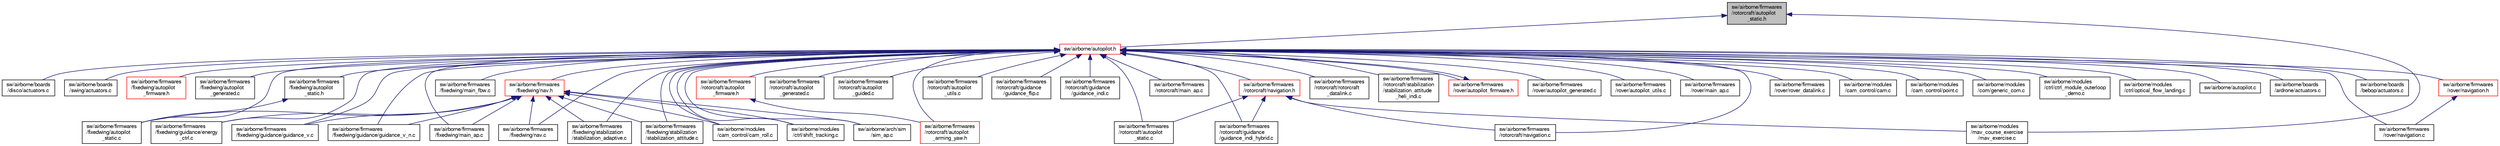 digraph "sw/airborne/firmwares/rotorcraft/autopilot_static.h"
{
  edge [fontname="FreeSans",fontsize="10",labelfontname="FreeSans",labelfontsize="10"];
  node [fontname="FreeSans",fontsize="10",shape=record];
  Node1 [label="sw/airborne/firmwares\l/rotorcraft/autopilot\l_static.h",height=0.2,width=0.4,color="black", fillcolor="grey75", style="filled", fontcolor="black"];
  Node1 -> Node2 [dir="back",color="midnightblue",fontsize="10",style="solid",fontname="FreeSans"];
  Node2 [label="sw/airborne/autopilot.h",height=0.2,width=0.4,color="red", fillcolor="white", style="filled",URL="$autopilot_8h.html",tooltip="Core autopilot interface common to all firmwares. "];
  Node2 -> Node3 [dir="back",color="midnightblue",fontsize="10",style="solid",fontname="FreeSans"];
  Node3 [label="sw/airborne/arch/sim\l/sim_ap.c",height=0.2,width=0.4,color="black", fillcolor="white", style="filled",URL="$sim__ap_8c.html"];
  Node2 -> Node4 [dir="back",color="midnightblue",fontsize="10",style="solid",fontname="FreeSans"];
  Node4 [label="sw/airborne/autopilot.c",height=0.2,width=0.4,color="black", fillcolor="white", style="filled",URL="$autopilot_8c.html",tooltip="Core autopilot interface common to all firmwares. "];
  Node2 -> Node5 [dir="back",color="midnightblue",fontsize="10",style="solid",fontname="FreeSans"];
  Node5 [label="sw/airborne/boards\l/ardrone/actuators.c",height=0.2,width=0.4,color="black", fillcolor="white", style="filled",URL="$boards_2ardrone_2actuators_8c.html",tooltip="Actuator driver for ardrone2 version. "];
  Node2 -> Node6 [dir="back",color="midnightblue",fontsize="10",style="solid",fontname="FreeSans"];
  Node6 [label="sw/airborne/boards\l/bebop/actuators.c",height=0.2,width=0.4,color="black", fillcolor="white", style="filled",URL="$boards_2bebop_2actuators_8c.html",tooltip="Actuator driver for the bebop and bebop 2. "];
  Node2 -> Node7 [dir="back",color="midnightblue",fontsize="10",style="solid",fontname="FreeSans"];
  Node7 [label="sw/airborne/boards\l/disco/actuators.c",height=0.2,width=0.4,color="black", fillcolor="white", style="filled",URL="$boards_2disco_2actuators_8c.html",tooltip="Actuator driver for the Parrot Disco. "];
  Node2 -> Node8 [dir="back",color="midnightblue",fontsize="10",style="solid",fontname="FreeSans"];
  Node8 [label="sw/airborne/boards\l/swing/actuators.c",height=0.2,width=0.4,color="black", fillcolor="white", style="filled",URL="$boards_2swing_2actuators_8c.html",tooltip="Actuator driver for the swing. "];
  Node2 -> Node9 [dir="back",color="midnightblue",fontsize="10",style="solid",fontname="FreeSans"];
  Node9 [label="sw/airborne/firmwares\l/fixedwing/autopilot\l_firmware.h",height=0.2,width=0.4,color="red", fillcolor="white", style="filled",URL="$fixedwing_2autopilot__firmware_8h.html",tooltip="Fixedwing specific autopilot interface and initialization. "];
  Node2 -> Node10 [dir="back",color="midnightblue",fontsize="10",style="solid",fontname="FreeSans"];
  Node10 [label="sw/airborne/firmwares\l/fixedwing/autopilot\l_generated.c",height=0.2,width=0.4,color="black", fillcolor="white", style="filled",URL="$fixedwing_2autopilot__generated_8c.html",tooltip="Generated autopilot implementation. "];
  Node2 -> Node11 [dir="back",color="midnightblue",fontsize="10",style="solid",fontname="FreeSans"];
  Node11 [label="sw/airborne/firmwares\l/fixedwing/autopilot\l_static.c",height=0.2,width=0.4,color="black", fillcolor="white", style="filled",URL="$fixedwing_2autopilot__static_8c.html"];
  Node2 -> Node12 [dir="back",color="midnightblue",fontsize="10",style="solid",fontname="FreeSans"];
  Node12 [label="sw/airborne/firmwares\l/fixedwing/autopilot\l_static.h",height=0.2,width=0.4,color="black", fillcolor="white", style="filled",URL="$fixedwing_2autopilot__static_8h.html",tooltip="Fixedwing autopilot modes (static implementation). "];
  Node12 -> Node11 [dir="back",color="midnightblue",fontsize="10",style="solid",fontname="FreeSans"];
  Node2 -> Node13 [dir="back",color="midnightblue",fontsize="10",style="solid",fontname="FreeSans"];
  Node13 [label="sw/airborne/firmwares\l/fixedwing/guidance/energy\l_ctrl.c",height=0.2,width=0.4,color="black", fillcolor="white", style="filled",URL="$energy__ctrl_8c.html",tooltip="Total Energy (speed + height) control for fixed wing vehicles. "];
  Node2 -> Node14 [dir="back",color="midnightblue",fontsize="10",style="solid",fontname="FreeSans"];
  Node14 [label="sw/airborne/firmwares\l/fixedwing/guidance/guidance_v.c",height=0.2,width=0.4,color="black", fillcolor="white", style="filled",URL="$fixedwing_2guidance_2guidance__v_8c.html",tooltip="Vertical control for fixed wing vehicles. "];
  Node2 -> Node15 [dir="back",color="midnightblue",fontsize="10",style="solid",fontname="FreeSans"];
  Node15 [label="sw/airborne/firmwares\l/fixedwing/guidance/guidance_v_n.c",height=0.2,width=0.4,color="black", fillcolor="white", style="filled",URL="$guidance__v__n_8c.html",tooltip="\"New\" vertical control for fixed wing vehicles. "];
  Node2 -> Node16 [dir="back",color="midnightblue",fontsize="10",style="solid",fontname="FreeSans"];
  Node16 [label="sw/airborne/firmwares\l/fixedwing/main_ap.c",height=0.2,width=0.4,color="black", fillcolor="white", style="filled",URL="$fixedwing_2main__ap_8c.html",tooltip="AP ( AutoPilot ) tasks. "];
  Node2 -> Node17 [dir="back",color="midnightblue",fontsize="10",style="solid",fontname="FreeSans"];
  Node17 [label="sw/airborne/firmwares\l/fixedwing/main_fbw.c",height=0.2,width=0.4,color="black", fillcolor="white", style="filled",URL="$fixedwing_2main__fbw_8c.html",tooltip="FBW ( FlyByWire ) process. "];
  Node2 -> Node18 [dir="back",color="midnightblue",fontsize="10",style="solid",fontname="FreeSans"];
  Node18 [label="sw/airborne/firmwares\l/fixedwing/nav.c",height=0.2,width=0.4,color="black", fillcolor="white", style="filled",URL="$nav_8c.html",tooltip="Fixedwing functions to compute navigation. "];
  Node2 -> Node19 [dir="back",color="midnightblue",fontsize="10",style="solid",fontname="FreeSans"];
  Node19 [label="sw/airborne/firmwares\l/fixedwing/nav.h",height=0.2,width=0.4,color="red", fillcolor="white", style="filled",URL="$nav_8h.html",tooltip="Fixedwing Navigation library. "];
  Node19 -> Node3 [dir="back",color="midnightblue",fontsize="10",style="solid",fontname="FreeSans"];
  Node19 -> Node11 [dir="back",color="midnightblue",fontsize="10",style="solid",fontname="FreeSans"];
  Node19 -> Node13 [dir="back",color="midnightblue",fontsize="10",style="solid",fontname="FreeSans"];
  Node19 -> Node14 [dir="back",color="midnightblue",fontsize="10",style="solid",fontname="FreeSans"];
  Node19 -> Node15 [dir="back",color="midnightblue",fontsize="10",style="solid",fontname="FreeSans"];
  Node19 -> Node16 [dir="back",color="midnightblue",fontsize="10",style="solid",fontname="FreeSans"];
  Node19 -> Node18 [dir="back",color="midnightblue",fontsize="10",style="solid",fontname="FreeSans"];
  Node19 -> Node20 [dir="back",color="midnightblue",fontsize="10",style="solid",fontname="FreeSans"];
  Node20 [label="sw/airborne/firmwares\l/fixedwing/stabilization\l/stabilization_adaptive.c",height=0.2,width=0.4,color="black", fillcolor="white", style="filled",URL="$stabilization__adaptive_8c.html",tooltip="Fixed wing adaptive control. "];
  Node19 -> Node21 [dir="back",color="midnightblue",fontsize="10",style="solid",fontname="FreeSans"];
  Node21 [label="sw/airborne/firmwares\l/fixedwing/stabilization\l/stabilization_attitude.c",height=0.2,width=0.4,color="black", fillcolor="white", style="filled",URL="$stabilization__attitude_8c.html",tooltip="Fixed wing horizontal control. "];
  Node19 -> Node22 [dir="back",color="midnightblue",fontsize="10",style="solid",fontname="FreeSans"];
  Node22 [label="sw/airborne/modules\l/cam_control/cam_roll.c",height=0.2,width=0.4,color="black", fillcolor="white", style="filled",URL="$cam__roll_8c.html"];
  Node19 -> Node23 [dir="back",color="midnightblue",fontsize="10",style="solid",fontname="FreeSans"];
  Node23 [label="sw/airborne/modules\l/ctrl/shift_tracking.c",height=0.2,width=0.4,color="black", fillcolor="white", style="filled",URL="$shift__tracking_8c.html"];
  Node2 -> Node20 [dir="back",color="midnightblue",fontsize="10",style="solid",fontname="FreeSans"];
  Node2 -> Node21 [dir="back",color="midnightblue",fontsize="10",style="solid",fontname="FreeSans"];
  Node2 -> Node24 [dir="back",color="midnightblue",fontsize="10",style="solid",fontname="FreeSans"];
  Node24 [label="sw/airborne/firmwares\l/rotorcraft/autopilot\l_firmware.h",height=0.2,width=0.4,color="red", fillcolor="white", style="filled",URL="$rotorcraft_2autopilot__firmware_8h.html",tooltip="Rotorcraft specific autopilot interface and initialization. "];
  Node24 -> Node25 [dir="back",color="midnightblue",fontsize="10",style="solid",fontname="FreeSans"];
  Node25 [label="sw/airborne/firmwares\l/rotorcraft/autopilot\l_arming_yaw.h",height=0.2,width=0.4,color="red", fillcolor="white", style="filled",URL="$autopilot__arming__yaw_8h.html",tooltip="Arm the motors by with max yaw stick. "];
  Node2 -> Node25 [dir="back",color="midnightblue",fontsize="10",style="solid",fontname="FreeSans"];
  Node2 -> Node26 [dir="back",color="midnightblue",fontsize="10",style="solid",fontname="FreeSans"];
  Node26 [label="sw/airborne/firmwares\l/rotorcraft/autopilot\l_generated.c",height=0.2,width=0.4,color="black", fillcolor="white", style="filled",URL="$rotorcraft_2autopilot__generated_8c.html",tooltip="Generated autopilot implementation. "];
  Node2 -> Node27 [dir="back",color="midnightblue",fontsize="10",style="solid",fontname="FreeSans"];
  Node27 [label="sw/airborne/firmwares\l/rotorcraft/autopilot\l_guided.c",height=0.2,width=0.4,color="black", fillcolor="white", style="filled",URL="$autopilot__guided_8c.html",tooltip="Autopilot guided mode interface. "];
  Node2 -> Node28 [dir="back",color="midnightblue",fontsize="10",style="solid",fontname="FreeSans"];
  Node28 [label="sw/airborne/firmwares\l/rotorcraft/autopilot\l_static.c",height=0.2,width=0.4,color="black", fillcolor="white", style="filled",URL="$rotorcraft_2autopilot__static_8c.html",tooltip="Static autopilot implementation. "];
  Node2 -> Node29 [dir="back",color="midnightblue",fontsize="10",style="solid",fontname="FreeSans"];
  Node29 [label="sw/airborne/firmwares\l/rotorcraft/autopilot\l_utils.c",height=0.2,width=0.4,color="black", fillcolor="white", style="filled",URL="$rotorcraft_2autopilot__utils_8c.html",tooltip="Utility functions and includes for autopilots. "];
  Node2 -> Node30 [dir="back",color="midnightblue",fontsize="10",style="solid",fontname="FreeSans"];
  Node30 [label="sw/airborne/firmwares\l/rotorcraft/guidance\l/guidance_flip.c",height=0.2,width=0.4,color="black", fillcolor="white", style="filled",URL="$guidance__flip_8c.html",tooltip="Open Loop guidance for making a flip. "];
  Node2 -> Node31 [dir="back",color="midnightblue",fontsize="10",style="solid",fontname="FreeSans"];
  Node31 [label="sw/airborne/firmwares\l/rotorcraft/guidance\l/guidance_indi.c",height=0.2,width=0.4,color="black", fillcolor="white", style="filled",URL="$guidance__indi_8c.html",tooltip="A guidance mode based on Incremental Nonlinear Dynamic Inversion. "];
  Node2 -> Node32 [dir="back",color="midnightblue",fontsize="10",style="solid",fontname="FreeSans"];
  Node32 [label="sw/airborne/firmwares\l/rotorcraft/guidance\l/guidance_indi_hybrid.c",height=0.2,width=0.4,color="black", fillcolor="white", style="filled",URL="$guidance__indi__hybrid_8c.html",tooltip="A guidance mode based on Incremental Nonlinear Dynamic Inversion Come to IROS2016 to learn more! ..."];
  Node2 -> Node33 [dir="back",color="midnightblue",fontsize="10",style="solid",fontname="FreeSans"];
  Node33 [label="sw/airborne/firmwares\l/rotorcraft/main_ap.c",height=0.2,width=0.4,color="black", fillcolor="white", style="filled",URL="$rotorcraft_2main__ap_8c.html",tooltip="Rotorcraft main loop. "];
  Node2 -> Node34 [dir="back",color="midnightblue",fontsize="10",style="solid",fontname="FreeSans"];
  Node34 [label="sw/airborne/firmwares\l/rotorcraft/navigation.c",height=0.2,width=0.4,color="black", fillcolor="white", style="filled",URL="$rotorcraft_2navigation_8c.html",tooltip="Rotorcraft navigation functions. "];
  Node2 -> Node35 [dir="back",color="midnightblue",fontsize="10",style="solid",fontname="FreeSans"];
  Node35 [label="sw/airborne/firmwares\l/rotorcraft/navigation.h",height=0.2,width=0.4,color="red", fillcolor="white", style="filled",URL="$rotorcraft_2navigation_8h.html",tooltip="Rotorcraft navigation functions. "];
  Node35 -> Node28 [dir="back",color="midnightblue",fontsize="10",style="solid",fontname="FreeSans"];
  Node35 -> Node32 [dir="back",color="midnightblue",fontsize="10",style="solid",fontname="FreeSans"];
  Node35 -> Node34 [dir="back",color="midnightblue",fontsize="10",style="solid",fontname="FreeSans"];
  Node35 -> Node36 [dir="back",color="midnightblue",fontsize="10",style="solid",fontname="FreeSans"];
  Node36 [label="sw/airborne/modules\l/mav_course_exercise\l/mav_exercise.c",height=0.2,width=0.4,color="black", fillcolor="white", style="filled",URL="$mav__exercise_8c.html"];
  Node2 -> Node37 [dir="back",color="midnightblue",fontsize="10",style="solid",fontname="FreeSans"];
  Node37 [label="sw/airborne/firmwares\l/rotorcraft/rotorcraft\l_datalink.c",height=0.2,width=0.4,color="black", fillcolor="white", style="filled",URL="$rotorcraft__datalink_8c.html",tooltip="Handling of messages coming from ground and other A/Cs. "];
  Node2 -> Node38 [dir="back",color="midnightblue",fontsize="10",style="solid",fontname="FreeSans"];
  Node38 [label="sw/airborne/firmwares\l/rotorcraft/stabilization\l/stabilization_attitude\l_heli_indi.c",height=0.2,width=0.4,color="black", fillcolor="white", style="filled",URL="$stabilization__attitude__heli__indi_8c.html",tooltip="Helicopter quaternion INDI attitude stabilization. "];
  Node2 -> Node39 [dir="back",color="midnightblue",fontsize="10",style="solid",fontname="FreeSans"];
  Node39 [label="sw/airborne/firmwares\l/rover/autopilot_firmware.h",height=0.2,width=0.4,color="red", fillcolor="white", style="filled",URL="$rover_2autopilot__firmware_8h.html",tooltip="Rover specific autopilot interface and initialization. "];
  Node39 -> Node2 [dir="back",color="midnightblue",fontsize="10",style="solid",fontname="FreeSans"];
  Node2 -> Node40 [dir="back",color="midnightblue",fontsize="10",style="solid",fontname="FreeSans"];
  Node40 [label="sw/airborne/firmwares\l/rover/autopilot_generated.c",height=0.2,width=0.4,color="black", fillcolor="white", style="filled",URL="$rover_2autopilot__generated_8c.html",tooltip="Generated autopilot implementation. "];
  Node2 -> Node41 [dir="back",color="midnightblue",fontsize="10",style="solid",fontname="FreeSans"];
  Node41 [label="sw/airborne/firmwares\l/rover/autopilot_utils.c",height=0.2,width=0.4,color="black", fillcolor="white", style="filled",URL="$rover_2autopilot__utils_8c.html",tooltip="Utility functions and includes for autopilots. "];
  Node2 -> Node42 [dir="back",color="midnightblue",fontsize="10",style="solid",fontname="FreeSans"];
  Node42 [label="sw/airborne/firmwares\l/rover/main_ap.c",height=0.2,width=0.4,color="black", fillcolor="white", style="filled",URL="$rover_2main__ap_8c.html",tooltip="Rover main loop. "];
  Node2 -> Node43 [dir="back",color="midnightblue",fontsize="10",style="solid",fontname="FreeSans"];
  Node43 [label="sw/airborne/firmwares\l/rover/navigation.c",height=0.2,width=0.4,color="black", fillcolor="white", style="filled",URL="$rover_2navigation_8c.html",tooltip="Rover navigation functions. "];
  Node2 -> Node44 [dir="back",color="midnightblue",fontsize="10",style="solid",fontname="FreeSans"];
  Node44 [label="sw/airborne/firmwares\l/rover/navigation.h",height=0.2,width=0.4,color="red", fillcolor="white", style="filled",URL="$rover_2navigation_8h.html",tooltip="Rover navigation functions. "];
  Node44 -> Node43 [dir="back",color="midnightblue",fontsize="10",style="solid",fontname="FreeSans"];
  Node2 -> Node45 [dir="back",color="midnightblue",fontsize="10",style="solid",fontname="FreeSans"];
  Node45 [label="sw/airborne/firmwares\l/rover/rover_datalink.c",height=0.2,width=0.4,color="black", fillcolor="white", style="filled",URL="$rover__datalink_8c.html",tooltip="Handling of messages coming from ground and other A/Cs. "];
  Node2 -> Node46 [dir="back",color="midnightblue",fontsize="10",style="solid",fontname="FreeSans"];
  Node46 [label="sw/airborne/modules\l/cam_control/cam.c",height=0.2,width=0.4,color="black", fillcolor="white", style="filled",URL="$cam_8c.html",tooltip="Pan/Tilt camera library. "];
  Node2 -> Node22 [dir="back",color="midnightblue",fontsize="10",style="solid",fontname="FreeSans"];
  Node2 -> Node47 [dir="back",color="midnightblue",fontsize="10",style="solid",fontname="FreeSans"];
  Node47 [label="sw/airborne/modules\l/cam_control/point.c",height=0.2,width=0.4,color="black", fillcolor="white", style="filled",URL="$point_8c.html",tooltip="Determines camera pan and tilt angles. "];
  Node2 -> Node48 [dir="back",color="midnightblue",fontsize="10",style="solid",fontname="FreeSans"];
  Node48 [label="sw/airborne/modules\l/com/generic_com.c",height=0.2,width=0.4,color="black", fillcolor="white", style="filled",URL="$generic__com_8c.html"];
  Node2 -> Node49 [dir="back",color="midnightblue",fontsize="10",style="solid",fontname="FreeSans"];
  Node49 [label="sw/airborne/modules\l/ctrl/ctrl_module_outerloop\l_demo.c",height=0.2,width=0.4,color="black", fillcolor="white", style="filled",URL="$ctrl__module__outerloop__demo_8c.html",tooltip="example empty controller "];
  Node2 -> Node50 [dir="back",color="midnightblue",fontsize="10",style="solid",fontname="FreeSans"];
  Node50 [label="sw/airborne/modules\l/ctrl/optical_flow_landing.c",height=0.2,width=0.4,color="black", fillcolor="white", style="filled",URL="$optical__flow__landing_8c.html",tooltip="This module implements optical flow landings in which the divergence is kept constant. "];
  Node2 -> Node23 [dir="back",color="midnightblue",fontsize="10",style="solid",fontname="FreeSans"];
  Node1 -> Node36 [dir="back",color="midnightblue",fontsize="10",style="solid",fontname="FreeSans"];
}
